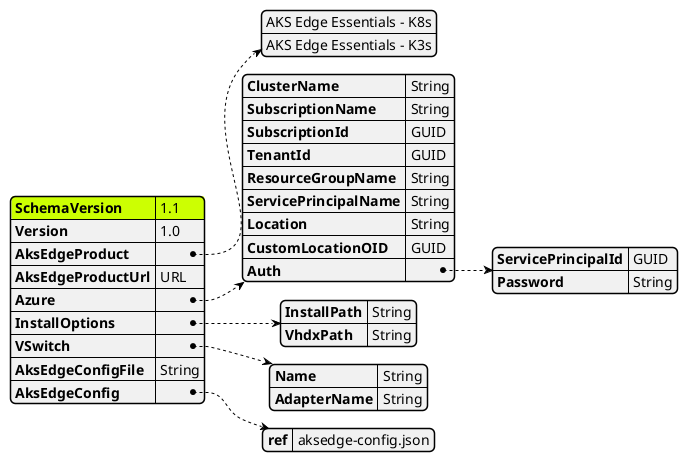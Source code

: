 @startjson AksEdgeDeploy
<style>
jsonDiagram {
    node {
        FontSize 12
        RoundCorner 10
        LineThickness 0.5
        separator {
            LineThickness 0.25
        }
    }
    arrow {
        LineThickness 0.5
        LineStyle 2;6
    }
    highlight {
        BackgroundColor black
        FontColor White
    }
}
</style>
#highlight "SchemaVersion"
{
    "SchemaVersion":"1.1",
    "Version":"1.0",
    "AksEdgeProduct" : [
                "AKS Edge Essentials - K8s",
                "AKS Edge Essentials - K3s"
            ],
    "AksEdgeProductUrl" : "URL",
    "Azure":{
        "ClusterName":"String",
        "SubscriptionName":"String",
        "SubscriptionId": "GUID",
        "TenantId":"GUID",
        "ResourceGroupName": "String",
        "ServicePrincipalName" : "String",
        "Location" : "String",
        "CustomLocationOID":"GUID",
        "Auth": {
            "ServicePrincipalId" : "GUID",
            "Password" : "String"
        }
    }
    ,
    "InstallOptions":{
        "InstallPath":"String",
        "VhdxPath":"String"
    }
    ,
    "VSwitch": {
        "Name": "String",
        "AdapterName": "String"
    }
    ,
    "AksEdgeConfigFile":"String",
    "AksEdgeConfig":{
        "ref" :"aksedge-config.json"
    }
}
@endjson